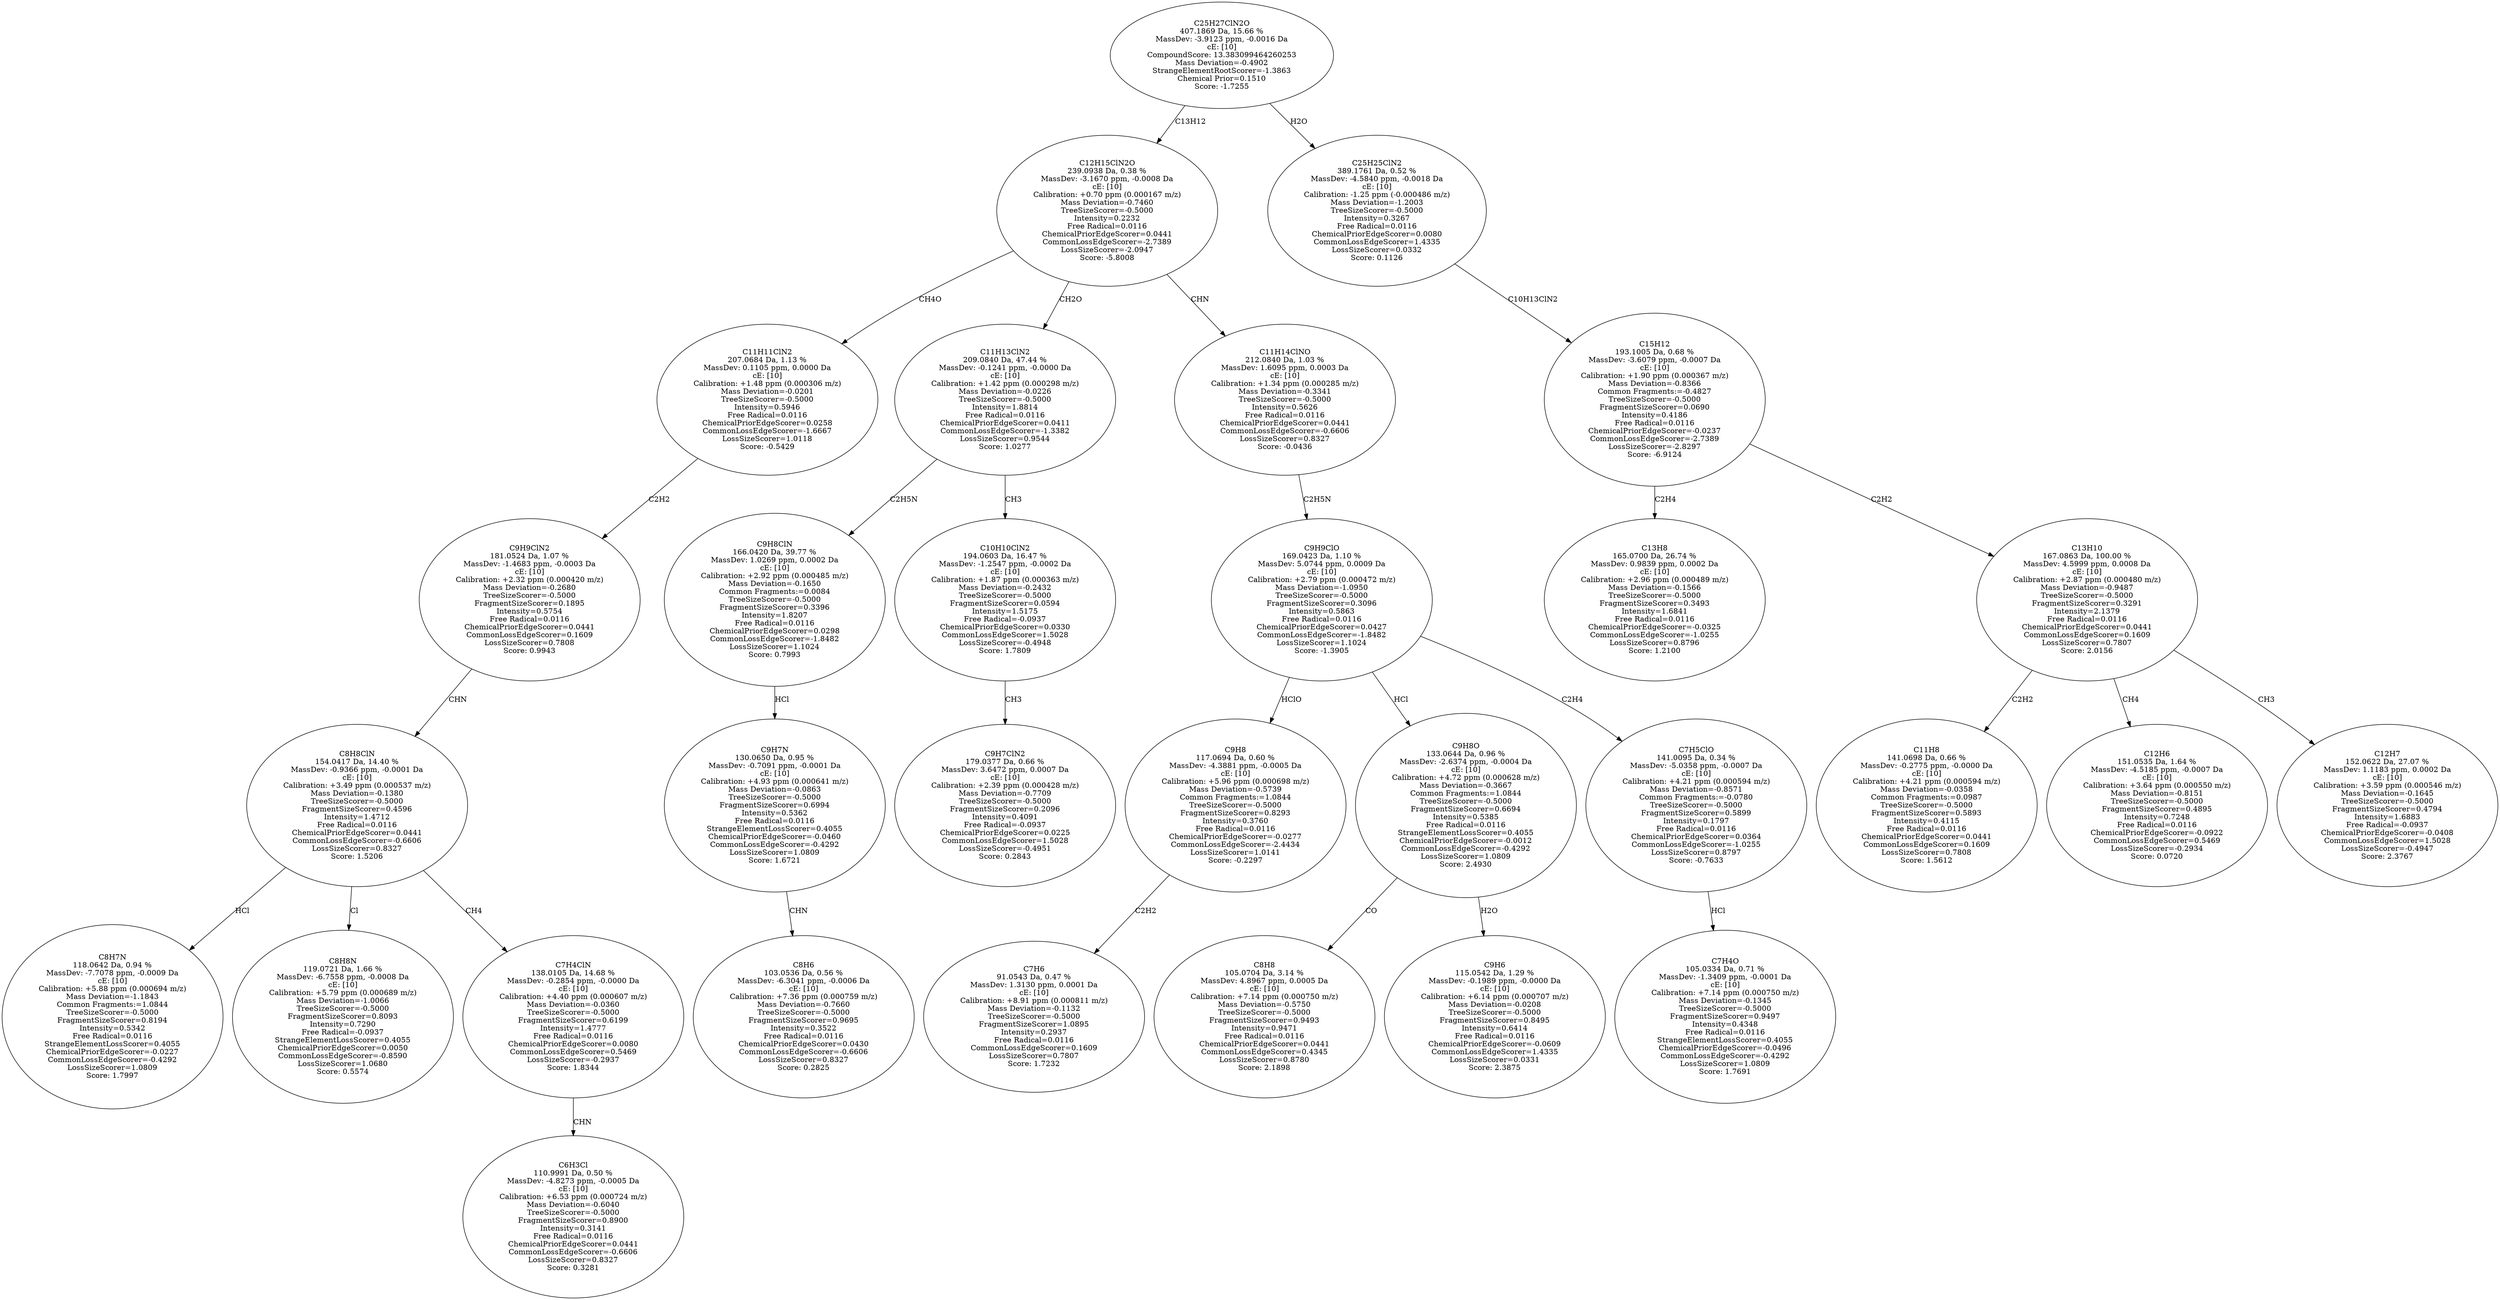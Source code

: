strict digraph {
v1 [label="C8H7N\n118.0642 Da, 0.94 %\nMassDev: -7.7078 ppm, -0.0009 Da\ncE: [10]\nCalibration: +5.88 ppm (0.000694 m/z)\nMass Deviation=-1.1843\nCommon Fragments:=1.0844\nTreeSizeScorer=-0.5000\nFragmentSizeScorer=0.8194\nIntensity=0.5342\nFree Radical=0.0116\nStrangeElementLossScorer=0.4055\nChemicalPriorEdgeScorer=-0.0227\nCommonLossEdgeScorer=-0.4292\nLossSizeScorer=1.0809\nScore: 1.7997"];
v2 [label="C8H8N\n119.0721 Da, 1.66 %\nMassDev: -6.7558 ppm, -0.0008 Da\ncE: [10]\nCalibration: +5.79 ppm (0.000689 m/z)\nMass Deviation=-1.0066\nTreeSizeScorer=-0.5000\nFragmentSizeScorer=0.8093\nIntensity=0.7290\nFree Radical=-0.0937\nStrangeElementLossScorer=0.4055\nChemicalPriorEdgeScorer=0.0050\nCommonLossEdgeScorer=-0.8590\nLossSizeScorer=1.0680\nScore: 0.5574"];
v3 [label="C6H3Cl\n110.9991 Da, 0.50 %\nMassDev: -4.8273 ppm, -0.0005 Da\ncE: [10]\nCalibration: +6.53 ppm (0.000724 m/z)\nMass Deviation=-0.6040\nTreeSizeScorer=-0.5000\nFragmentSizeScorer=0.8900\nIntensity=0.3141\nFree Radical=0.0116\nChemicalPriorEdgeScorer=0.0441\nCommonLossEdgeScorer=-0.6606\nLossSizeScorer=0.8327\nScore: 0.3281"];
v4 [label="C7H4ClN\n138.0105 Da, 14.68 %\nMassDev: -0.2854 ppm, -0.0000 Da\ncE: [10]\nCalibration: +4.40 ppm (0.000607 m/z)\nMass Deviation=-0.0360\nTreeSizeScorer=-0.5000\nFragmentSizeScorer=0.6199\nIntensity=1.4777\nFree Radical=0.0116\nChemicalPriorEdgeScorer=0.0080\nCommonLossEdgeScorer=0.5469\nLossSizeScorer=-0.2937\nScore: 1.8344"];
v5 [label="C8H8ClN\n154.0417 Da, 14.40 %\nMassDev: -0.9366 ppm, -0.0001 Da\ncE: [10]\nCalibration: +3.49 ppm (0.000537 m/z)\nMass Deviation=-0.1380\nTreeSizeScorer=-0.5000\nFragmentSizeScorer=0.4596\nIntensity=1.4712\nFree Radical=0.0116\nChemicalPriorEdgeScorer=0.0441\nCommonLossEdgeScorer=-0.6606\nLossSizeScorer=0.8327\nScore: 1.5206"];
v6 [label="C9H9ClN2\n181.0524 Da, 1.07 %\nMassDev: -1.4683 ppm, -0.0003 Da\ncE: [10]\nCalibration: +2.32 ppm (0.000420 m/z)\nMass Deviation=-0.2680\nTreeSizeScorer=-0.5000\nFragmentSizeScorer=0.1895\nIntensity=0.5754\nFree Radical=0.0116\nChemicalPriorEdgeScorer=0.0441\nCommonLossEdgeScorer=0.1609\nLossSizeScorer=0.7808\nScore: 0.9943"];
v7 [label="C11H11ClN2\n207.0684 Da, 1.13 %\nMassDev: 0.1105 ppm, 0.0000 Da\ncE: [10]\nCalibration: +1.48 ppm (0.000306 m/z)\nMass Deviation=-0.0201\nTreeSizeScorer=-0.5000\nIntensity=0.5946\nFree Radical=0.0116\nChemicalPriorEdgeScorer=0.0258\nCommonLossEdgeScorer=-1.6667\nLossSizeScorer=1.0118\nScore: -0.5429"];
v8 [label="C8H6\n103.0536 Da, 0.56 %\nMassDev: -6.3041 ppm, -0.0006 Da\ncE: [10]\nCalibration: +7.36 ppm (0.000759 m/z)\nMass Deviation=-0.7660\nTreeSizeScorer=-0.5000\nFragmentSizeScorer=0.9695\nIntensity=0.3522\nFree Radical=0.0116\nChemicalPriorEdgeScorer=0.0430\nCommonLossEdgeScorer=-0.6606\nLossSizeScorer=0.8327\nScore: 0.2825"];
v9 [label="C9H7N\n130.0650 Da, 0.95 %\nMassDev: -0.7091 ppm, -0.0001 Da\ncE: [10]\nCalibration: +4.93 ppm (0.000641 m/z)\nMass Deviation=-0.0863\nTreeSizeScorer=-0.5000\nFragmentSizeScorer=0.6994\nIntensity=0.5362\nFree Radical=0.0116\nStrangeElementLossScorer=0.4055\nChemicalPriorEdgeScorer=-0.0460\nCommonLossEdgeScorer=-0.4292\nLossSizeScorer=1.0809\nScore: 1.6721"];
v10 [label="C9H8ClN\n166.0420 Da, 39.77 %\nMassDev: 1.0269 ppm, 0.0002 Da\ncE: [10]\nCalibration: +2.92 ppm (0.000485 m/z)\nMass Deviation=-0.1650\nCommon Fragments:=0.0084\nTreeSizeScorer=-0.5000\nFragmentSizeScorer=0.3396\nIntensity=1.8207\nFree Radical=0.0116\nChemicalPriorEdgeScorer=0.0298\nCommonLossEdgeScorer=-1.8482\nLossSizeScorer=1.1024\nScore: 0.7993"];
v11 [label="C9H7ClN2\n179.0377 Da, 0.66 %\nMassDev: 3.6472 ppm, 0.0007 Da\ncE: [10]\nCalibration: +2.39 ppm (0.000428 m/z)\nMass Deviation=-0.7709\nTreeSizeScorer=-0.5000\nFragmentSizeScorer=0.2096\nIntensity=0.4091\nFree Radical=-0.0937\nChemicalPriorEdgeScorer=0.0225\nCommonLossEdgeScorer=1.5028\nLossSizeScorer=-0.4951\nScore: 0.2843"];
v12 [label="C10H10ClN2\n194.0603 Da, 16.47 %\nMassDev: -1.2547 ppm, -0.0002 Da\ncE: [10]\nCalibration: +1.87 ppm (0.000363 m/z)\nMass Deviation=-0.2432\nTreeSizeScorer=-0.5000\nFragmentSizeScorer=0.0594\nIntensity=1.5175\nFree Radical=-0.0937\nChemicalPriorEdgeScorer=0.0330\nCommonLossEdgeScorer=1.5028\nLossSizeScorer=-0.4948\nScore: 1.7809"];
v13 [label="C11H13ClN2\n209.0840 Da, 47.44 %\nMassDev: -0.1241 ppm, -0.0000 Da\ncE: [10]\nCalibration: +1.42 ppm (0.000298 m/z)\nMass Deviation=-0.0226\nTreeSizeScorer=-0.5000\nIntensity=1.8814\nFree Radical=0.0116\nChemicalPriorEdgeScorer=0.0411\nCommonLossEdgeScorer=-1.3382\nLossSizeScorer=0.9544\nScore: 1.0277"];
v14 [label="C7H6\n91.0543 Da, 0.47 %\nMassDev: 1.3130 ppm, 0.0001 Da\ncE: [10]\nCalibration: +8.91 ppm (0.000811 m/z)\nMass Deviation=-0.1132\nTreeSizeScorer=-0.5000\nFragmentSizeScorer=1.0895\nIntensity=0.2937\nFree Radical=0.0116\nCommonLossEdgeScorer=0.1609\nLossSizeScorer=0.7807\nScore: 1.7232"];
v15 [label="C9H8\n117.0694 Da, 0.60 %\nMassDev: -4.3881 ppm, -0.0005 Da\ncE: [10]\nCalibration: +5.96 ppm (0.000698 m/z)\nMass Deviation=-0.5739\nCommon Fragments:=1.0844\nTreeSizeScorer=-0.5000\nFragmentSizeScorer=0.8293\nIntensity=0.3760\nFree Radical=0.0116\nChemicalPriorEdgeScorer=-0.0277\nCommonLossEdgeScorer=-2.4434\nLossSizeScorer=1.0141\nScore: -0.2297"];
v16 [label="C8H8\n105.0704 Da, 3.14 %\nMassDev: 4.8967 ppm, 0.0005 Da\ncE: [10]\nCalibration: +7.14 ppm (0.000750 m/z)\nMass Deviation=-0.5750\nTreeSizeScorer=-0.5000\nFragmentSizeScorer=0.9493\nIntensity=0.9471\nFree Radical=0.0116\nChemicalPriorEdgeScorer=0.0441\nCommonLossEdgeScorer=0.4345\nLossSizeScorer=0.8780\nScore: 2.1898"];
v17 [label="C9H6\n115.0542 Da, 1.29 %\nMassDev: -0.1989 ppm, -0.0000 Da\ncE: [10]\nCalibration: +6.14 ppm (0.000707 m/z)\nMass Deviation=-0.0208\nTreeSizeScorer=-0.5000\nFragmentSizeScorer=0.8495\nIntensity=0.6414\nFree Radical=0.0116\nChemicalPriorEdgeScorer=-0.0609\nCommonLossEdgeScorer=1.4335\nLossSizeScorer=0.0331\nScore: 2.3875"];
v18 [label="C9H8O\n133.0644 Da, 0.96 %\nMassDev: -2.6374 ppm, -0.0004 Da\ncE: [10]\nCalibration: +4.72 ppm (0.000628 m/z)\nMass Deviation=-0.3667\nCommon Fragments:=1.0844\nTreeSizeScorer=-0.5000\nFragmentSizeScorer=0.6694\nIntensity=0.5385\nFree Radical=0.0116\nStrangeElementLossScorer=0.4055\nChemicalPriorEdgeScorer=-0.0012\nCommonLossEdgeScorer=-0.4292\nLossSizeScorer=1.0809\nScore: 2.4930"];
v19 [label="C7H4O\n105.0334 Da, 0.71 %\nMassDev: -1.3409 ppm, -0.0001 Da\ncE: [10]\nCalibration: +7.14 ppm (0.000750 m/z)\nMass Deviation=-0.1345\nTreeSizeScorer=-0.5000\nFragmentSizeScorer=0.9497\nIntensity=0.4348\nFree Radical=0.0116\nStrangeElementLossScorer=0.4055\nChemicalPriorEdgeScorer=-0.0496\nCommonLossEdgeScorer=-0.4292\nLossSizeScorer=1.0809\nScore: 1.7691"];
v20 [label="C7H5ClO\n141.0095 Da, 0.34 %\nMassDev: -5.0358 ppm, -0.0007 Da\ncE: [10]\nCalibration: +4.21 ppm (0.000594 m/z)\nMass Deviation=-0.8571\nCommon Fragments:=-0.0780\nTreeSizeScorer=-0.5000\nFragmentSizeScorer=0.5899\nIntensity=0.1797\nFree Radical=0.0116\nChemicalPriorEdgeScorer=0.0364\nCommonLossEdgeScorer=-1.0255\nLossSizeScorer=0.8797\nScore: -0.7633"];
v21 [label="C9H9ClO\n169.0423 Da, 1.10 %\nMassDev: 5.0744 ppm, 0.0009 Da\ncE: [10]\nCalibration: +2.79 ppm (0.000472 m/z)\nMass Deviation=-1.0950\nTreeSizeScorer=-0.5000\nFragmentSizeScorer=0.3096\nIntensity=0.5863\nFree Radical=0.0116\nChemicalPriorEdgeScorer=0.0427\nCommonLossEdgeScorer=-1.8482\nLossSizeScorer=1.1024\nScore: -1.3905"];
v22 [label="C11H14ClNO\n212.0840 Da, 1.03 %\nMassDev: 1.6095 ppm, 0.0003 Da\ncE: [10]\nCalibration: +1.34 ppm (0.000285 m/z)\nMass Deviation=-0.3341\nTreeSizeScorer=-0.5000\nIntensity=0.5626\nFree Radical=0.0116\nChemicalPriorEdgeScorer=0.0441\nCommonLossEdgeScorer=-0.6606\nLossSizeScorer=0.8327\nScore: -0.0436"];
v23 [label="C12H15ClN2O\n239.0938 Da, 0.38 %\nMassDev: -3.1670 ppm, -0.0008 Da\ncE: [10]\nCalibration: +0.70 ppm (0.000167 m/z)\nMass Deviation=-0.7460\nTreeSizeScorer=-0.5000\nIntensity=0.2232\nFree Radical=0.0116\nChemicalPriorEdgeScorer=0.0441\nCommonLossEdgeScorer=-2.7389\nLossSizeScorer=-2.0947\nScore: -5.8008"];
v24 [label="C13H8\n165.0700 Da, 26.74 %\nMassDev: 0.9839 ppm, 0.0002 Da\ncE: [10]\nCalibration: +2.96 ppm (0.000489 m/z)\nMass Deviation=-0.1566\nTreeSizeScorer=-0.5000\nFragmentSizeScorer=0.3493\nIntensity=1.6841\nFree Radical=0.0116\nChemicalPriorEdgeScorer=-0.0325\nCommonLossEdgeScorer=-1.0255\nLossSizeScorer=0.8796\nScore: 1.2100"];
v25 [label="C11H8\n141.0698 Da, 0.66 %\nMassDev: -0.2775 ppm, -0.0000 Da\ncE: [10]\nCalibration: +4.21 ppm (0.000594 m/z)\nMass Deviation=-0.0358\nCommon Fragments:=0.0987\nTreeSizeScorer=-0.5000\nFragmentSizeScorer=0.5893\nIntensity=0.4115\nFree Radical=0.0116\nChemicalPriorEdgeScorer=0.0441\nCommonLossEdgeScorer=0.1609\nLossSizeScorer=0.7808\nScore: 1.5612"];
v26 [label="C12H6\n151.0535 Da, 1.64 %\nMassDev: -4.5185 ppm, -0.0007 Da\ncE: [10]\nCalibration: +3.64 ppm (0.000550 m/z)\nMass Deviation=-0.8151\nTreeSizeScorer=-0.5000\nFragmentSizeScorer=0.4895\nIntensity=0.7248\nFree Radical=0.0116\nChemicalPriorEdgeScorer=-0.0922\nCommonLossEdgeScorer=0.5469\nLossSizeScorer=-0.2934\nScore: 0.0720"];
v27 [label="C12H7\n152.0622 Da, 27.07 %\nMassDev: 1.1183 ppm, 0.0002 Da\ncE: [10]\nCalibration: +3.59 ppm (0.000546 m/z)\nMass Deviation=-0.1645\nTreeSizeScorer=-0.5000\nFragmentSizeScorer=0.4794\nIntensity=1.6883\nFree Radical=-0.0937\nChemicalPriorEdgeScorer=-0.0408\nCommonLossEdgeScorer=1.5028\nLossSizeScorer=-0.4947\nScore: 2.3767"];
v28 [label="C13H10\n167.0863 Da, 100.00 %\nMassDev: 4.5999 ppm, 0.0008 Da\ncE: [10]\nCalibration: +2.87 ppm (0.000480 m/z)\nMass Deviation=-0.9487\nTreeSizeScorer=-0.5000\nFragmentSizeScorer=0.3291\nIntensity=2.1379\nFree Radical=0.0116\nChemicalPriorEdgeScorer=0.0441\nCommonLossEdgeScorer=0.1609\nLossSizeScorer=0.7807\nScore: 2.0156"];
v29 [label="C15H12\n193.1005 Da, 0.68 %\nMassDev: -3.6079 ppm, -0.0007 Da\ncE: [10]\nCalibration: +1.90 ppm (0.000367 m/z)\nMass Deviation=-0.8366\nCommon Fragments:=-0.4827\nTreeSizeScorer=-0.5000\nFragmentSizeScorer=0.0690\nIntensity=0.4186\nFree Radical=0.0116\nChemicalPriorEdgeScorer=-0.0237\nCommonLossEdgeScorer=-2.7389\nLossSizeScorer=-2.8297\nScore: -6.9124"];
v30 [label="C25H25ClN2\n389.1761 Da, 0.52 %\nMassDev: -4.5840 ppm, -0.0018 Da\ncE: [10]\nCalibration: -1.25 ppm (-0.000486 m/z)\nMass Deviation=-1.2003\nTreeSizeScorer=-0.5000\nIntensity=0.3267\nFree Radical=0.0116\nChemicalPriorEdgeScorer=0.0080\nCommonLossEdgeScorer=1.4335\nLossSizeScorer=0.0332\nScore: 0.1126"];
v31 [label="C25H27ClN2O\n407.1869 Da, 15.66 %\nMassDev: -3.9123 ppm, -0.0016 Da\ncE: [10]\nCompoundScore: 13.383099464260253\nMass Deviation=-0.4902\nStrangeElementRootScorer=-1.3863\nChemical Prior=0.1510\nScore: -1.7255"];
v5 -> v1 [label="HCl"];
v5 -> v2 [label="Cl"];
v4 -> v3 [label="CHN"];
v5 -> v4 [label="CH4"];
v6 -> v5 [label="CHN"];
v7 -> v6 [label="C2H2"];
v23 -> v7 [label="CH4O"];
v9 -> v8 [label="CHN"];
v10 -> v9 [label="HCl"];
v13 -> v10 [label="C2H5N"];
v12 -> v11 [label="CH3"];
v13 -> v12 [label="CH3"];
v23 -> v13 [label="CH2O"];
v15 -> v14 [label="C2H2"];
v21 -> v15 [label="HClO"];
v18 -> v16 [label="CO"];
v18 -> v17 [label="H2O"];
v21 -> v18 [label="HCl"];
v20 -> v19 [label="HCl"];
v21 -> v20 [label="C2H4"];
v22 -> v21 [label="C2H5N"];
v23 -> v22 [label="CHN"];
v31 -> v23 [label="C13H12"];
v29 -> v24 [label="C2H4"];
v28 -> v25 [label="C2H2"];
v28 -> v26 [label="CH4"];
v28 -> v27 [label="CH3"];
v29 -> v28 [label="C2H2"];
v30 -> v29 [label="C10H13ClN2"];
v31 -> v30 [label="H2O"];
}